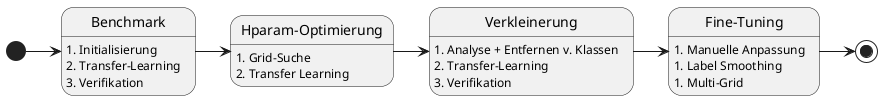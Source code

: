 @startuml

state "Benchmark" as Phase1
state "Hparam-Optimierung" as Phase2
state "Verkleinerung" as Phase3
state "Fine-Tuning" as Phase4

[*] -> Phase1
Phase1 -> Phase2
Phase2 -> Phase3
Phase3 -> Phase4
Phase4 -> [*]

Phase1 : 1. Initialisierung
Phase1 : 2. Transfer-Learning
Phase1 : 3. Verifikation
Phase2 : 1. Grid-Suche
Phase2 : 2. Transfer Learning
Phase3 : 1. Analyse + Entfernen v. Klassen
Phase3 : 2. Transfer-Learning
Phase3 : 3. Verifikation
Phase4 : 1. Manuelle Anpassung
Phase4 : 1. Label Smoothing
Phase4 : 1. Multi-Grid


@enduml